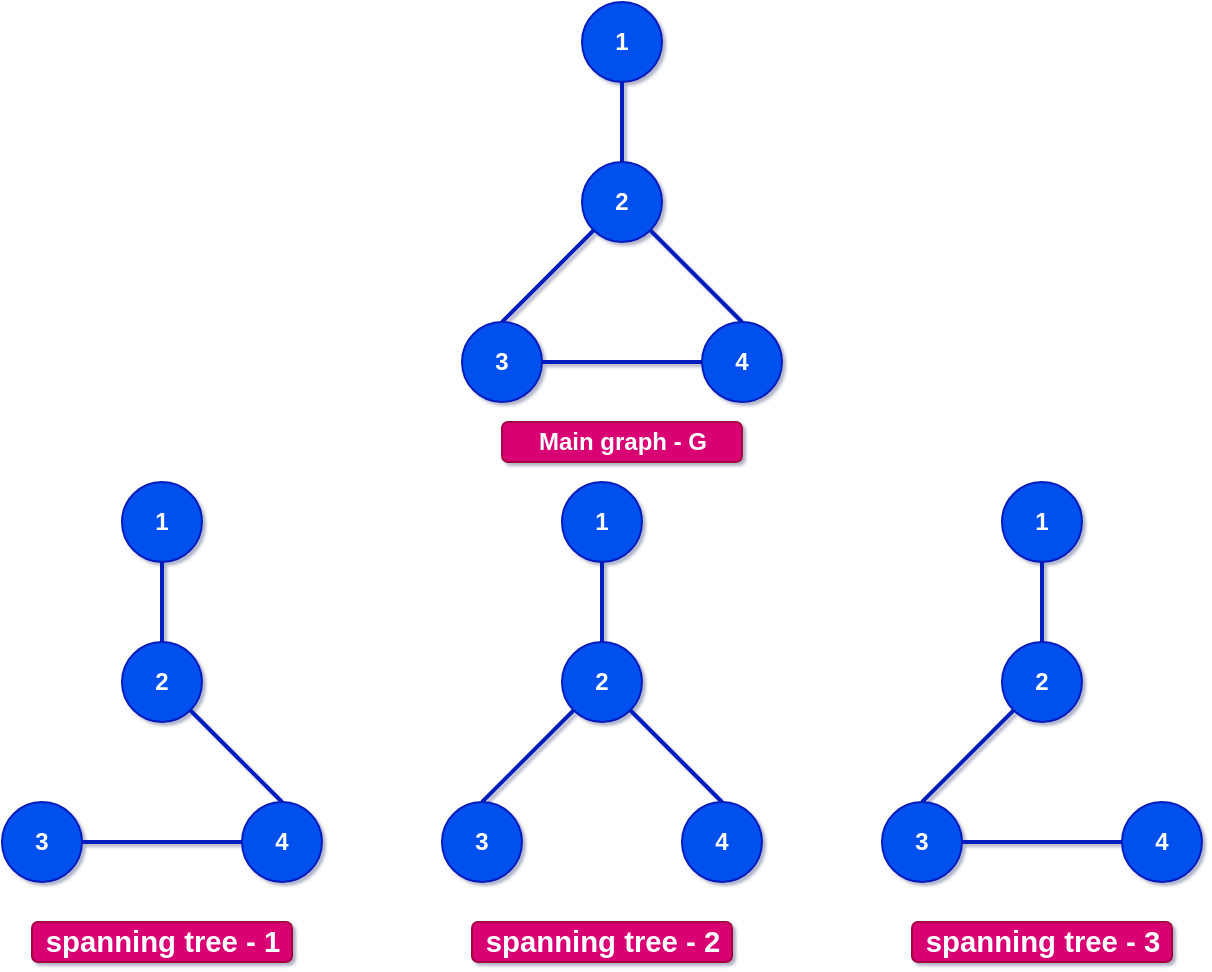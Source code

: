 <mxfile version="17.4.0" type="github">
  <diagram id="6URpbPifea64lqmHeGhJ" name="Page-1">
    <mxGraphModel dx="832" dy="852" grid="1" gridSize="10" guides="1" tooltips="1" connect="1" arrows="1" fold="1" page="1" pageScale="1" pageWidth="650" pageHeight="400" math="0" shadow="1">
      <root>
        <mxCell id="0" />
        <mxCell id="1" parent="0" />
        <mxCell id="scXMGPz5spfUINmtOMEG-5" style="rounded=0;orthogonalLoop=1;jettySize=auto;html=1;exitX=0.5;exitY=1;exitDx=0;exitDy=0;endArrow=none;endFill=0;fillColor=#0050ef;strokeColor=#001DBC;fontStyle=1;strokeWidth=2;" edge="1" parent="1" source="scXMGPz5spfUINmtOMEG-1" target="scXMGPz5spfUINmtOMEG-2">
          <mxGeometry relative="1" as="geometry" />
        </mxCell>
        <mxCell id="scXMGPz5spfUINmtOMEG-1" value="1" style="ellipse;whiteSpace=wrap;html=1;aspect=fixed;fillColor=#0050ef;fontColor=#ffffff;strokeColor=#001DBC;fontStyle=1" vertex="1" parent="1">
          <mxGeometry x="300" y="-10" width="40" height="40" as="geometry" />
        </mxCell>
        <mxCell id="scXMGPz5spfUINmtOMEG-6" style="edgeStyle=none;rounded=0;orthogonalLoop=1;jettySize=auto;html=1;exitX=0;exitY=1;exitDx=0;exitDy=0;entryX=0.5;entryY=0;entryDx=0;entryDy=0;endArrow=none;endFill=0;fillColor=#0050ef;strokeColor=#001DBC;fontStyle=1;strokeWidth=2;" edge="1" parent="1" source="scXMGPz5spfUINmtOMEG-2" target="scXMGPz5spfUINmtOMEG-3">
          <mxGeometry relative="1" as="geometry" />
        </mxCell>
        <mxCell id="scXMGPz5spfUINmtOMEG-7" style="edgeStyle=none;rounded=0;orthogonalLoop=1;jettySize=auto;html=1;exitX=1;exitY=1;exitDx=0;exitDy=0;entryX=0.5;entryY=0;entryDx=0;entryDy=0;endArrow=none;endFill=0;fillColor=#0050ef;strokeColor=#001DBC;fontStyle=1;strokeWidth=2;" edge="1" parent="1" source="scXMGPz5spfUINmtOMEG-2" target="scXMGPz5spfUINmtOMEG-4">
          <mxGeometry relative="1" as="geometry" />
        </mxCell>
        <mxCell id="scXMGPz5spfUINmtOMEG-2" value="2" style="ellipse;whiteSpace=wrap;html=1;aspect=fixed;fillColor=#0050ef;fontColor=#ffffff;strokeColor=#001DBC;fontStyle=1" vertex="1" parent="1">
          <mxGeometry x="300" y="70" width="40" height="40" as="geometry" />
        </mxCell>
        <mxCell id="scXMGPz5spfUINmtOMEG-3" value="3" style="ellipse;whiteSpace=wrap;html=1;aspect=fixed;fillColor=#0050ef;fontColor=#ffffff;strokeColor=#001DBC;fontStyle=1" vertex="1" parent="1">
          <mxGeometry x="240" y="150" width="40" height="40" as="geometry" />
        </mxCell>
        <mxCell id="scXMGPz5spfUINmtOMEG-8" style="edgeStyle=none;rounded=0;orthogonalLoop=1;jettySize=auto;html=1;exitX=0;exitY=0.5;exitDx=0;exitDy=0;entryX=1;entryY=0.5;entryDx=0;entryDy=0;endArrow=none;endFill=0;fillColor=#0050ef;strokeColor=#001DBC;fontStyle=1;strokeWidth=2;" edge="1" parent="1" source="scXMGPz5spfUINmtOMEG-4" target="scXMGPz5spfUINmtOMEG-3">
          <mxGeometry relative="1" as="geometry" />
        </mxCell>
        <mxCell id="scXMGPz5spfUINmtOMEG-4" value="4" style="ellipse;whiteSpace=wrap;html=1;aspect=fixed;fillColor=#0050ef;fontColor=#ffffff;strokeColor=#001DBC;fontStyle=1" vertex="1" parent="1">
          <mxGeometry x="360" y="150" width="40" height="40" as="geometry" />
        </mxCell>
        <mxCell id="scXMGPz5spfUINmtOMEG-9" style="rounded=0;orthogonalLoop=1;jettySize=auto;html=1;exitX=0.5;exitY=1;exitDx=0;exitDy=0;endArrow=none;endFill=0;fillColor=#0050ef;strokeColor=#001DBC;fontStyle=1;strokeWidth=2;" edge="1" source="scXMGPz5spfUINmtOMEG-10" target="scXMGPz5spfUINmtOMEG-13" parent="1">
          <mxGeometry relative="1" as="geometry" />
        </mxCell>
        <mxCell id="scXMGPz5spfUINmtOMEG-10" value="1" style="ellipse;whiteSpace=wrap;html=1;aspect=fixed;fillColor=#0050ef;fontColor=#ffffff;strokeColor=#001DBC;fontStyle=1" vertex="1" parent="1">
          <mxGeometry x="70" y="230" width="40" height="40" as="geometry" />
        </mxCell>
        <mxCell id="scXMGPz5spfUINmtOMEG-12" style="edgeStyle=none;rounded=0;orthogonalLoop=1;jettySize=auto;html=1;exitX=1;exitY=1;exitDx=0;exitDy=0;entryX=0.5;entryY=0;entryDx=0;entryDy=0;endArrow=none;endFill=0;fillColor=#0050ef;strokeColor=#001DBC;fontStyle=1;strokeWidth=2;" edge="1" source="scXMGPz5spfUINmtOMEG-13" target="scXMGPz5spfUINmtOMEG-16" parent="1">
          <mxGeometry relative="1" as="geometry" />
        </mxCell>
        <mxCell id="scXMGPz5spfUINmtOMEG-13" value="2" style="ellipse;whiteSpace=wrap;html=1;aspect=fixed;fillColor=#0050ef;fontColor=#ffffff;strokeColor=#001DBC;fontStyle=1" vertex="1" parent="1">
          <mxGeometry x="70" y="310" width="40" height="40" as="geometry" />
        </mxCell>
        <mxCell id="scXMGPz5spfUINmtOMEG-14" value="3" style="ellipse;whiteSpace=wrap;html=1;aspect=fixed;fillColor=#0050ef;fontColor=#ffffff;strokeColor=#001DBC;fontStyle=1" vertex="1" parent="1">
          <mxGeometry x="10" y="390" width="40" height="40" as="geometry" />
        </mxCell>
        <mxCell id="scXMGPz5spfUINmtOMEG-15" style="edgeStyle=none;rounded=0;orthogonalLoop=1;jettySize=auto;html=1;exitX=0;exitY=0.5;exitDx=0;exitDy=0;entryX=1;entryY=0.5;entryDx=0;entryDy=0;endArrow=none;endFill=0;fillColor=#0050ef;strokeColor=#001DBC;fontStyle=1;strokeWidth=2;" edge="1" source="scXMGPz5spfUINmtOMEG-16" target="scXMGPz5spfUINmtOMEG-14" parent="1">
          <mxGeometry relative="1" as="geometry" />
        </mxCell>
        <mxCell id="scXMGPz5spfUINmtOMEG-16" value="4" style="ellipse;whiteSpace=wrap;html=1;aspect=fixed;fillColor=#0050ef;fontColor=#ffffff;strokeColor=#001DBC;fontStyle=1" vertex="1" parent="1">
          <mxGeometry x="130" y="390" width="40" height="40" as="geometry" />
        </mxCell>
        <mxCell id="scXMGPz5spfUINmtOMEG-17" style="rounded=0;orthogonalLoop=1;jettySize=auto;html=1;exitX=0.5;exitY=1;exitDx=0;exitDy=0;endArrow=none;endFill=0;fillColor=#0050ef;strokeColor=#001DBC;fontStyle=1;strokeWidth=2;" edge="1" source="scXMGPz5spfUINmtOMEG-18" target="scXMGPz5spfUINmtOMEG-21" parent="1">
          <mxGeometry relative="1" as="geometry" />
        </mxCell>
        <mxCell id="scXMGPz5spfUINmtOMEG-18" value="1" style="ellipse;whiteSpace=wrap;html=1;aspect=fixed;fillColor=#0050ef;fontColor=#ffffff;strokeColor=#001DBC;fontStyle=1" vertex="1" parent="1">
          <mxGeometry x="290" y="230" width="40" height="40" as="geometry" />
        </mxCell>
        <mxCell id="scXMGPz5spfUINmtOMEG-19" style="edgeStyle=none;rounded=0;orthogonalLoop=1;jettySize=auto;html=1;exitX=0;exitY=1;exitDx=0;exitDy=0;entryX=0.5;entryY=0;entryDx=0;entryDy=0;endArrow=none;endFill=0;fillColor=#0050ef;strokeColor=#001DBC;fontStyle=1;strokeWidth=2;" edge="1" source="scXMGPz5spfUINmtOMEG-21" target="scXMGPz5spfUINmtOMEG-22" parent="1">
          <mxGeometry relative="1" as="geometry" />
        </mxCell>
        <mxCell id="scXMGPz5spfUINmtOMEG-20" style="edgeStyle=none;rounded=0;orthogonalLoop=1;jettySize=auto;html=1;exitX=1;exitY=1;exitDx=0;exitDy=0;entryX=0.5;entryY=0;entryDx=0;entryDy=0;endArrow=none;endFill=0;fillColor=#0050ef;strokeColor=#001DBC;fontStyle=1;strokeWidth=2;" edge="1" source="scXMGPz5spfUINmtOMEG-21" target="scXMGPz5spfUINmtOMEG-24" parent="1">
          <mxGeometry relative="1" as="geometry" />
        </mxCell>
        <mxCell id="scXMGPz5spfUINmtOMEG-21" value="2" style="ellipse;whiteSpace=wrap;html=1;aspect=fixed;fillColor=#0050ef;fontColor=#ffffff;strokeColor=#001DBC;fontStyle=1" vertex="1" parent="1">
          <mxGeometry x="290" y="310" width="40" height="40" as="geometry" />
        </mxCell>
        <mxCell id="scXMGPz5spfUINmtOMEG-22" value="3" style="ellipse;whiteSpace=wrap;html=1;aspect=fixed;fillColor=#0050ef;fontColor=#ffffff;strokeColor=#001DBC;fontStyle=1" vertex="1" parent="1">
          <mxGeometry x="230" y="390" width="40" height="40" as="geometry" />
        </mxCell>
        <mxCell id="scXMGPz5spfUINmtOMEG-24" value="4" style="ellipse;whiteSpace=wrap;html=1;aspect=fixed;fillColor=#0050ef;fontColor=#ffffff;strokeColor=#001DBC;fontStyle=1" vertex="1" parent="1">
          <mxGeometry x="350" y="390" width="40" height="40" as="geometry" />
        </mxCell>
        <mxCell id="scXMGPz5spfUINmtOMEG-32" style="rounded=0;orthogonalLoop=1;jettySize=auto;html=1;exitX=0.5;exitY=1;exitDx=0;exitDy=0;endArrow=none;endFill=0;fillColor=#0050ef;strokeColor=#001DBC;fontStyle=1;strokeWidth=2;" edge="1" source="scXMGPz5spfUINmtOMEG-33" target="scXMGPz5spfUINmtOMEG-36" parent="1">
          <mxGeometry relative="1" as="geometry" />
        </mxCell>
        <mxCell id="scXMGPz5spfUINmtOMEG-33" value="1" style="ellipse;whiteSpace=wrap;html=1;aspect=fixed;fillColor=#0050ef;fontColor=#ffffff;strokeColor=#001DBC;fontStyle=1" vertex="1" parent="1">
          <mxGeometry x="510" y="230" width="40" height="40" as="geometry" />
        </mxCell>
        <mxCell id="scXMGPz5spfUINmtOMEG-34" style="edgeStyle=none;rounded=0;orthogonalLoop=1;jettySize=auto;html=1;exitX=0;exitY=1;exitDx=0;exitDy=0;entryX=0.5;entryY=0;entryDx=0;entryDy=0;endArrow=none;endFill=0;fillColor=#0050ef;strokeColor=#001DBC;fontStyle=1;strokeWidth=2;" edge="1" source="scXMGPz5spfUINmtOMEG-36" target="scXMGPz5spfUINmtOMEG-37" parent="1">
          <mxGeometry relative="1" as="geometry" />
        </mxCell>
        <mxCell id="scXMGPz5spfUINmtOMEG-36" value="2" style="ellipse;whiteSpace=wrap;html=1;aspect=fixed;fillColor=#0050ef;fontColor=#ffffff;strokeColor=#001DBC;fontStyle=1" vertex="1" parent="1">
          <mxGeometry x="510" y="310" width="40" height="40" as="geometry" />
        </mxCell>
        <mxCell id="scXMGPz5spfUINmtOMEG-37" value="3" style="ellipse;whiteSpace=wrap;html=1;aspect=fixed;fillColor=#0050ef;fontColor=#ffffff;strokeColor=#001DBC;fontStyle=1" vertex="1" parent="1">
          <mxGeometry x="450" y="390" width="40" height="40" as="geometry" />
        </mxCell>
        <mxCell id="scXMGPz5spfUINmtOMEG-38" style="edgeStyle=none;rounded=0;orthogonalLoop=1;jettySize=auto;html=1;exitX=0;exitY=0.5;exitDx=0;exitDy=0;entryX=1;entryY=0.5;entryDx=0;entryDy=0;endArrow=none;endFill=0;fillColor=#0050ef;strokeColor=#001DBC;fontStyle=1;strokeWidth=2;" edge="1" source="scXMGPz5spfUINmtOMEG-39" target="scXMGPz5spfUINmtOMEG-37" parent="1">
          <mxGeometry relative="1" as="geometry" />
        </mxCell>
        <mxCell id="scXMGPz5spfUINmtOMEG-39" value="4" style="ellipse;whiteSpace=wrap;html=1;aspect=fixed;fillColor=#0050ef;fontColor=#ffffff;strokeColor=#001DBC;fontStyle=1" vertex="1" parent="1">
          <mxGeometry x="570" y="390" width="40" height="40" as="geometry" />
        </mxCell>
        <mxCell id="scXMGPz5spfUINmtOMEG-41" value="&lt;span&gt;&lt;span style=&quot;font-size: 11pt; font-family: &amp;quot;arial&amp;quot;; background-color: transparent; font-style: normal; font-variant: normal; text-decoration: none; vertical-align: baseline;&quot; id=&quot;docs-internal-guid-60c91ade-7fff-c4dd-2ca3-1d98da3ce964&quot;&gt;spanning tree - 1&lt;br&gt;&lt;/span&gt;&lt;/span&gt;" style="text;html=1;align=center;verticalAlign=middle;resizable=0;points=[];autosize=1;strokeColor=#A50040;fillColor=#d80073;fontColor=#FFFFFF;fontStyle=1;labelBorderColor=none;rounded=1;" vertex="1" parent="1">
          <mxGeometry x="25" y="450" width="130" height="20" as="geometry" />
        </mxCell>
        <mxCell id="scXMGPz5spfUINmtOMEG-42" value="&lt;span&gt;&lt;span style=&quot;font-size: 11pt ; font-family: &amp;#34;arial&amp;#34; ; background-color: transparent ; font-style: normal ; font-variant: normal ; text-decoration: none ; vertical-align: baseline&quot; id=&quot;docs-internal-guid-60c91ade-7fff-c4dd-2ca3-1d98da3ce964&quot;&gt;spanning tree - 2&lt;br&gt;&lt;/span&gt;&lt;/span&gt;" style="text;html=1;align=center;verticalAlign=middle;resizable=0;points=[];autosize=1;strokeColor=#A50040;fillColor=#d80073;fontColor=#FFFFFF;fontStyle=1;labelBorderColor=none;rounded=1;" vertex="1" parent="1">
          <mxGeometry x="245" y="450" width="130" height="20" as="geometry" />
        </mxCell>
        <mxCell id="scXMGPz5spfUINmtOMEG-43" value="&lt;span&gt;&lt;span style=&quot;font-size: 11pt ; font-family: &amp;#34;arial&amp;#34; ; background-color: transparent ; font-style: normal ; font-variant: normal ; text-decoration: none ; vertical-align: baseline&quot; id=&quot;docs-internal-guid-60c91ade-7fff-c4dd-2ca3-1d98da3ce964&quot;&gt;spanning tree - 3&lt;br&gt;&lt;/span&gt;&lt;/span&gt;" style="text;html=1;align=center;verticalAlign=middle;resizable=0;points=[];autosize=1;strokeColor=#A50040;fillColor=#d80073;fontColor=#FFFFFF;fontStyle=1;labelBorderColor=none;rounded=1;" vertex="1" parent="1">
          <mxGeometry x="465" y="450" width="130" height="20" as="geometry" />
        </mxCell>
        <mxCell id="scXMGPz5spfUINmtOMEG-44" value="Main graph - G" style="text;html=1;align=center;verticalAlign=middle;resizable=0;points=[];autosize=1;strokeColor=#A50040;fillColor=#d80073;fontColor=#FFFFFF;fontStyle=1;labelBorderColor=none;rounded=1;" vertex="1" parent="1">
          <mxGeometry x="260" y="200" width="120" height="20" as="geometry" />
        </mxCell>
      </root>
    </mxGraphModel>
  </diagram>
</mxfile>
